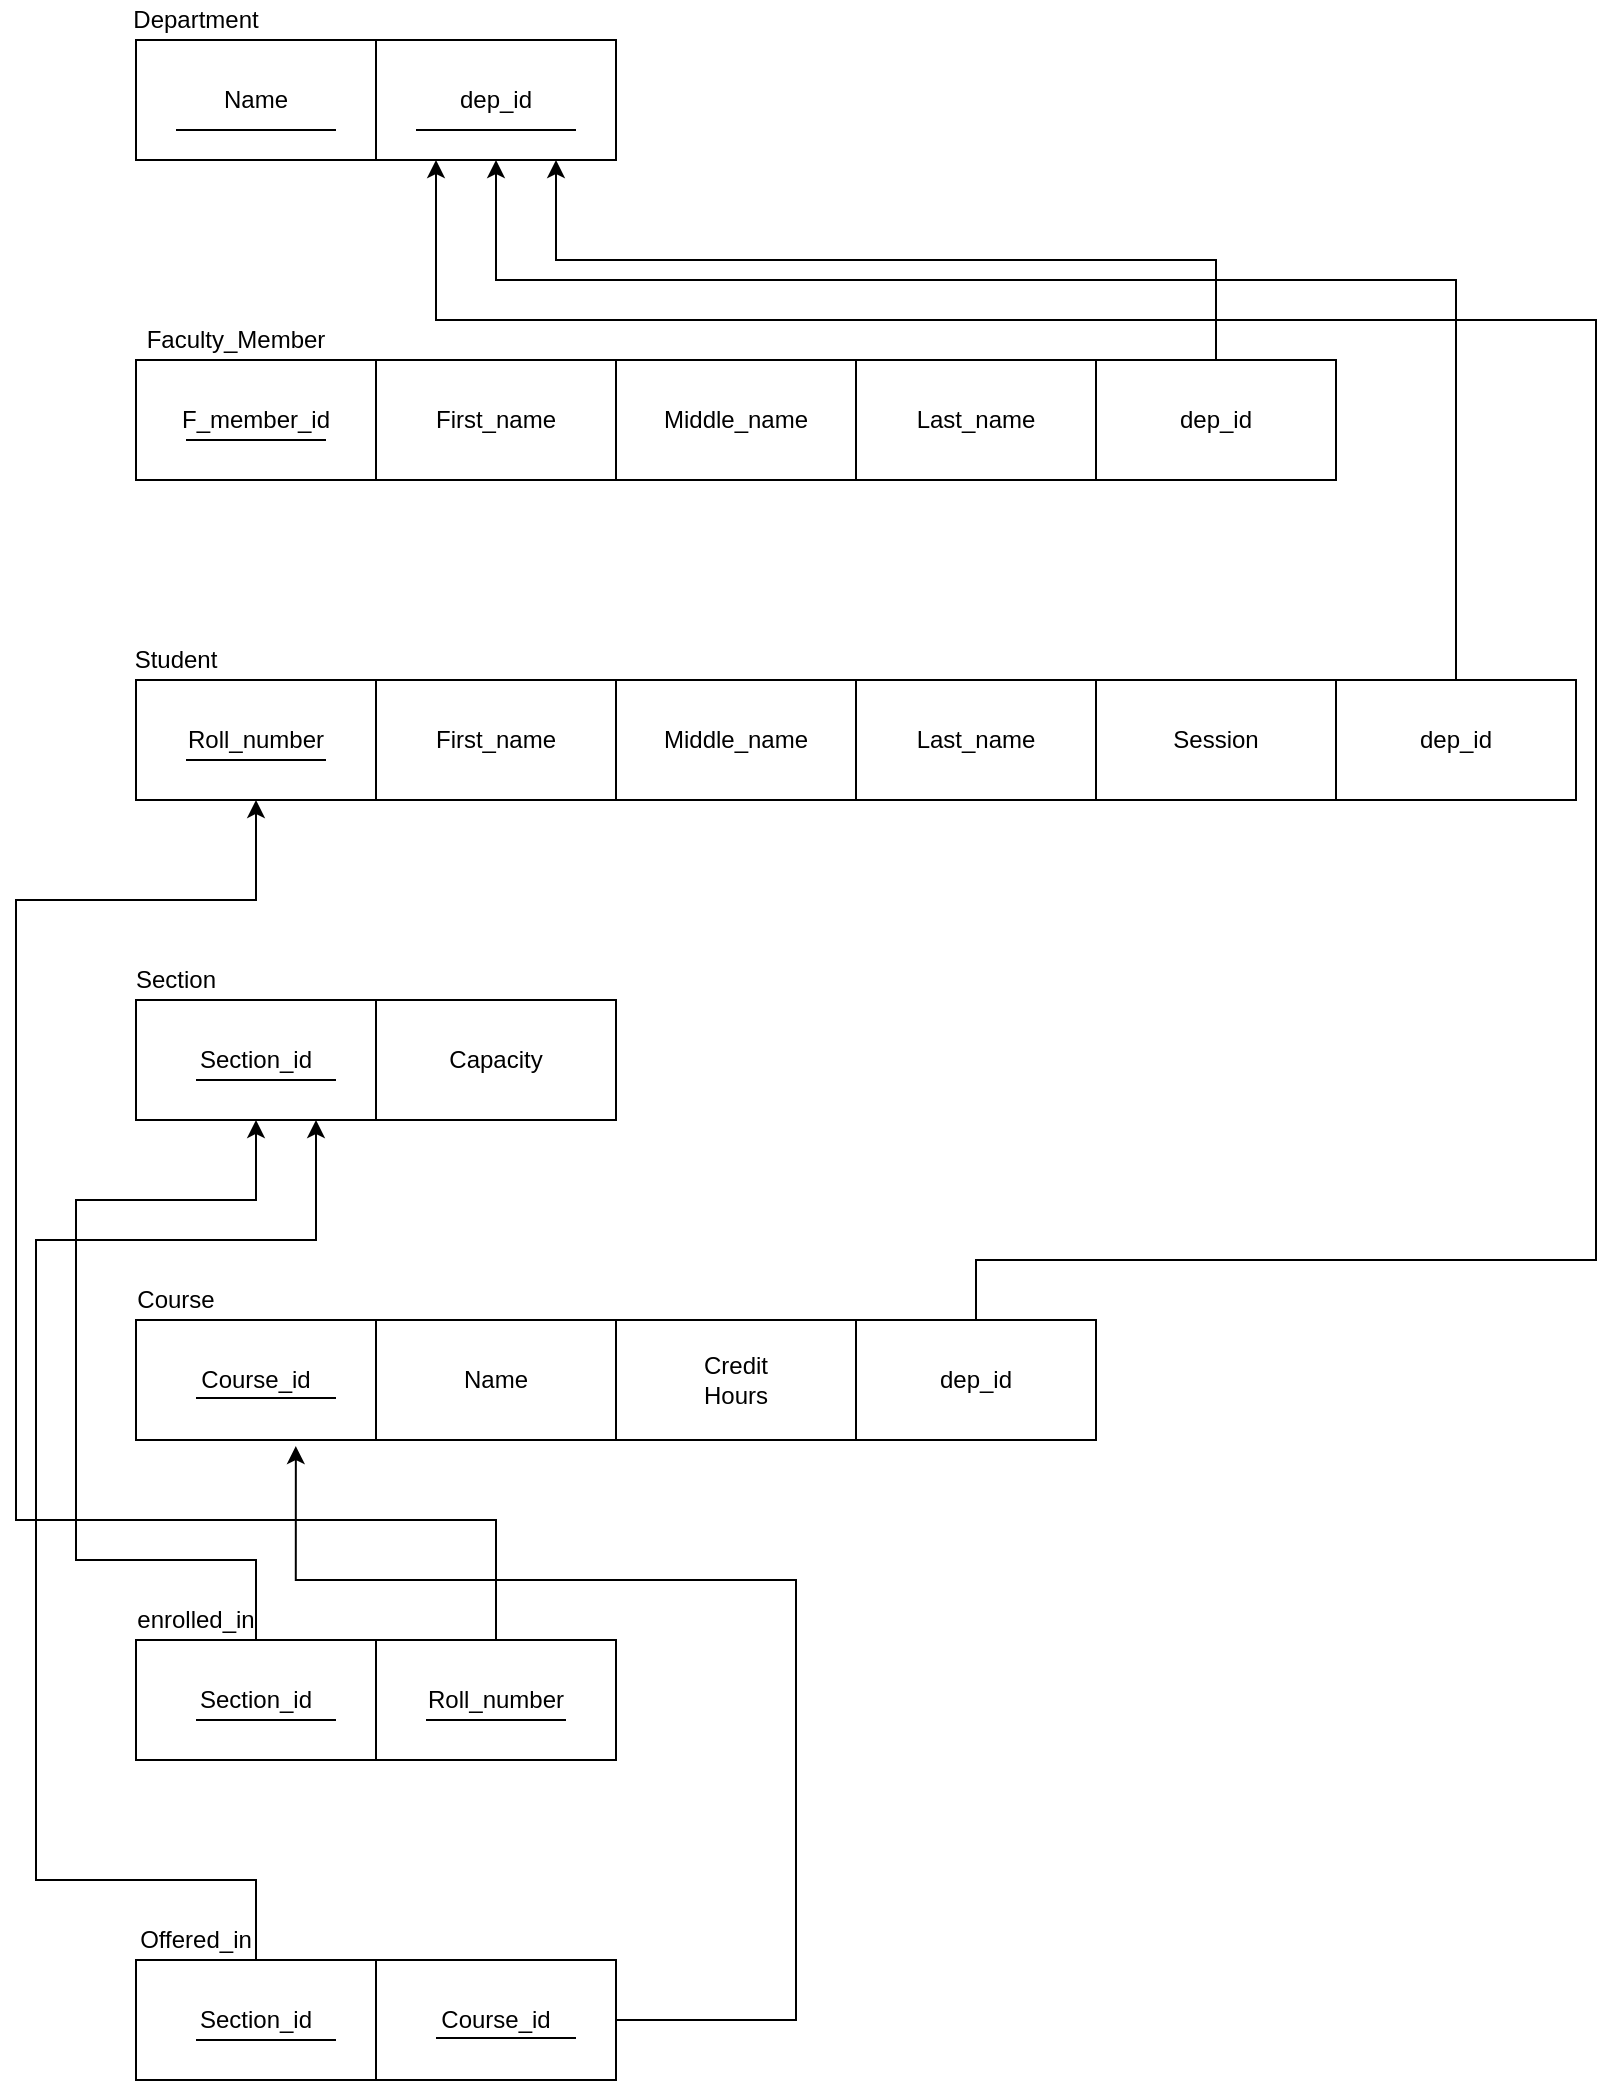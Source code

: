 <mxfile version="13.8.6" type="github">
  <diagram id="R2lEEEUBdFMjLlhIrx00" name="Page-1">
    <mxGraphModel dx="904" dy="413" grid="1" gridSize="10" guides="1" tooltips="1" connect="1" arrows="1" fold="1" page="1" pageScale="1" pageWidth="850" pageHeight="1100" math="0" shadow="0" extFonts="Permanent Marker^https://fonts.googleapis.com/css?family=Permanent+Marker">
      <root>
        <mxCell id="0" />
        <mxCell id="1" parent="0" />
        <mxCell id="VP4S1pkX_F0oo3JRPcs8-1" value="" style="rounded=0;whiteSpace=wrap;html=1;" parent="1" vertex="1">
          <mxGeometry x="160" y="120" width="120" height="60" as="geometry" />
        </mxCell>
        <mxCell id="VP4S1pkX_F0oo3JRPcs8-2" value="" style="rounded=0;whiteSpace=wrap;html=1;" parent="1" vertex="1">
          <mxGeometry x="280" y="120" width="120" height="60" as="geometry" />
        </mxCell>
        <mxCell id="VP4S1pkX_F0oo3JRPcs8-3" value="" style="rounded=0;whiteSpace=wrap;html=1;" parent="1" vertex="1">
          <mxGeometry x="280" y="280" width="120" height="60" as="geometry" />
        </mxCell>
        <mxCell id="VP4S1pkX_F0oo3JRPcs8-4" value="" style="rounded=0;whiteSpace=wrap;html=1;" parent="1" vertex="1">
          <mxGeometry x="160" y="280" width="120" height="60" as="geometry" />
        </mxCell>
        <mxCell id="VP4S1pkX_F0oo3JRPcs8-5" value="" style="rounded=0;whiteSpace=wrap;html=1;" parent="1" vertex="1">
          <mxGeometry x="400" y="280" width="120" height="60" as="geometry" />
        </mxCell>
        <mxCell id="VP4S1pkX_F0oo3JRPcs8-6" value="" style="rounded=0;whiteSpace=wrap;html=1;" parent="1" vertex="1">
          <mxGeometry x="520" y="280" width="120" height="60" as="geometry" />
        </mxCell>
        <mxCell id="kJa4N3SzeVfnvi3K9EXO-64" style="edgeStyle=orthogonalEdgeStyle;rounded=0;orthogonalLoop=1;jettySize=auto;html=1;exitX=0.5;exitY=0;exitDx=0;exitDy=0;entryX=0.75;entryY=1;entryDx=0;entryDy=0;" edge="1" parent="1" source="VP4S1pkX_F0oo3JRPcs8-7" target="VP4S1pkX_F0oo3JRPcs8-2">
          <mxGeometry relative="1" as="geometry" />
        </mxCell>
        <mxCell id="VP4S1pkX_F0oo3JRPcs8-7" value="" style="rounded=0;whiteSpace=wrap;html=1;" parent="1" vertex="1">
          <mxGeometry x="640" y="280" width="120" height="60" as="geometry" />
        </mxCell>
        <mxCell id="VP4S1pkX_F0oo3JRPcs8-8" value="" style="rounded=0;whiteSpace=wrap;html=1;" parent="1" vertex="1">
          <mxGeometry x="160" y="440" width="120" height="60" as="geometry" />
        </mxCell>
        <mxCell id="VP4S1pkX_F0oo3JRPcs8-9" value="" style="rounded=0;whiteSpace=wrap;html=1;" parent="1" vertex="1">
          <mxGeometry x="280" y="440" width="120" height="60" as="geometry" />
        </mxCell>
        <mxCell id="VP4S1pkX_F0oo3JRPcs8-10" value="" style="rounded=0;whiteSpace=wrap;html=1;" parent="1" vertex="1">
          <mxGeometry x="400" y="440" width="120" height="60" as="geometry" />
        </mxCell>
        <mxCell id="VP4S1pkX_F0oo3JRPcs8-11" value="" style="rounded=0;whiteSpace=wrap;html=1;" parent="1" vertex="1">
          <mxGeometry x="520" y="440" width="120" height="60" as="geometry" />
        </mxCell>
        <mxCell id="VP4S1pkX_F0oo3JRPcs8-12" value="" style="rounded=0;whiteSpace=wrap;html=1;" parent="1" vertex="1">
          <mxGeometry x="640" y="440" width="120" height="60" as="geometry" />
        </mxCell>
        <mxCell id="kJa4N3SzeVfnvi3K9EXO-65" style="edgeStyle=orthogonalEdgeStyle;rounded=0;orthogonalLoop=1;jettySize=auto;html=1;exitX=0.5;exitY=0;exitDx=0;exitDy=0;entryX=0.5;entryY=1;entryDx=0;entryDy=0;" edge="1" parent="1" source="VP4S1pkX_F0oo3JRPcs8-13" target="VP4S1pkX_F0oo3JRPcs8-2">
          <mxGeometry relative="1" as="geometry">
            <Array as="points">
              <mxPoint x="820" y="240" />
              <mxPoint x="340" y="240" />
            </Array>
          </mxGeometry>
        </mxCell>
        <mxCell id="VP4S1pkX_F0oo3JRPcs8-13" value="" style="rounded=0;whiteSpace=wrap;html=1;" parent="1" vertex="1">
          <mxGeometry x="760" y="440" width="120" height="60" as="geometry" />
        </mxCell>
        <mxCell id="VP4S1pkX_F0oo3JRPcs8-14" value="" style="rounded=0;whiteSpace=wrap;html=1;" parent="1" vertex="1">
          <mxGeometry x="160" y="600" width="120" height="60" as="geometry" />
        </mxCell>
        <mxCell id="VP4S1pkX_F0oo3JRPcs8-15" value="" style="rounded=0;whiteSpace=wrap;html=1;" parent="1" vertex="1">
          <mxGeometry x="280" y="600" width="120" height="60" as="geometry" />
        </mxCell>
        <mxCell id="VP4S1pkX_F0oo3JRPcs8-16" value="" style="rounded=0;whiteSpace=wrap;html=1;" parent="1" vertex="1">
          <mxGeometry x="160" y="760" width="120" height="60" as="geometry" />
        </mxCell>
        <mxCell id="kJa4N3SzeVfnvi3K9EXO-1" value="" style="rounded=0;whiteSpace=wrap;html=1;" vertex="1" parent="1">
          <mxGeometry x="280" y="760" width="120" height="60" as="geometry" />
        </mxCell>
        <mxCell id="kJa4N3SzeVfnvi3K9EXO-2" value="" style="rounded=0;whiteSpace=wrap;html=1;" vertex="1" parent="1">
          <mxGeometry x="400" y="760" width="120" height="60" as="geometry" />
        </mxCell>
        <mxCell id="kJa4N3SzeVfnvi3K9EXO-67" style="edgeStyle=orthogonalEdgeStyle;rounded=0;orthogonalLoop=1;jettySize=auto;html=1;exitX=0.5;exitY=0;exitDx=0;exitDy=0;entryX=0.25;entryY=1;entryDx=0;entryDy=0;" edge="1" parent="1" source="kJa4N3SzeVfnvi3K9EXO-3" target="VP4S1pkX_F0oo3JRPcs8-2">
          <mxGeometry relative="1" as="geometry">
            <Array as="points">
              <mxPoint x="580" y="730" />
              <mxPoint x="890" y="730" />
              <mxPoint x="890" y="260" />
              <mxPoint x="310" y="260" />
            </Array>
          </mxGeometry>
        </mxCell>
        <mxCell id="kJa4N3SzeVfnvi3K9EXO-3" value="" style="rounded=0;whiteSpace=wrap;html=1;" vertex="1" parent="1">
          <mxGeometry x="520" y="760" width="120" height="60" as="geometry" />
        </mxCell>
        <mxCell id="kJa4N3SzeVfnvi3K9EXO-9" value="Department" style="text;html=1;strokeColor=none;fillColor=none;align=center;verticalAlign=middle;whiteSpace=wrap;rounded=0;" vertex="1" parent="1">
          <mxGeometry x="170" y="100" width="40" height="20" as="geometry" />
        </mxCell>
        <mxCell id="kJa4N3SzeVfnvi3K9EXO-10" value="Name" style="text;html=1;strokeColor=none;fillColor=none;align=center;verticalAlign=middle;whiteSpace=wrap;rounded=0;" vertex="1" parent="1">
          <mxGeometry x="200" y="140" width="40" height="20" as="geometry" />
        </mxCell>
        <mxCell id="kJa4N3SzeVfnvi3K9EXO-11" value="dep_id" style="text;html=1;strokeColor=none;fillColor=none;align=center;verticalAlign=middle;whiteSpace=wrap;rounded=0;" vertex="1" parent="1">
          <mxGeometry x="320" y="140" width="40" height="20" as="geometry" />
        </mxCell>
        <mxCell id="kJa4N3SzeVfnvi3K9EXO-12" value="" style="endArrow=none;html=1;" edge="1" parent="1">
          <mxGeometry width="50" height="50" relative="1" as="geometry">
            <mxPoint x="180" y="165" as="sourcePoint" />
            <mxPoint x="260" y="165" as="targetPoint" />
            <Array as="points">
              <mxPoint x="220" y="165" />
            </Array>
          </mxGeometry>
        </mxCell>
        <mxCell id="kJa4N3SzeVfnvi3K9EXO-13" value="" style="endArrow=none;html=1;" edge="1" parent="1">
          <mxGeometry width="50" height="50" relative="1" as="geometry">
            <mxPoint x="300" y="165" as="sourcePoint" />
            <mxPoint x="380" y="165" as="targetPoint" />
          </mxGeometry>
        </mxCell>
        <mxCell id="kJa4N3SzeVfnvi3K9EXO-14" value="Faculty_Member" style="text;html=1;strokeColor=none;fillColor=none;align=center;verticalAlign=middle;whiteSpace=wrap;rounded=0;" vertex="1" parent="1">
          <mxGeometry x="190" y="260" width="40" height="20" as="geometry" />
        </mxCell>
        <mxCell id="kJa4N3SzeVfnvi3K9EXO-15" value="F_member_id" style="text;html=1;strokeColor=none;fillColor=none;align=center;verticalAlign=middle;whiteSpace=wrap;rounded=0;" vertex="1" parent="1">
          <mxGeometry x="200" y="300" width="40" height="20" as="geometry" />
        </mxCell>
        <mxCell id="kJa4N3SzeVfnvi3K9EXO-17" value="First_name" style="text;html=1;strokeColor=none;fillColor=none;align=center;verticalAlign=middle;whiteSpace=wrap;rounded=0;" vertex="1" parent="1">
          <mxGeometry x="320" y="300" width="40" height="20" as="geometry" />
        </mxCell>
        <mxCell id="kJa4N3SzeVfnvi3K9EXO-18" value="Middle_name" style="text;html=1;strokeColor=none;fillColor=none;align=center;verticalAlign=middle;whiteSpace=wrap;rounded=0;" vertex="1" parent="1">
          <mxGeometry x="440" y="300" width="40" height="20" as="geometry" />
        </mxCell>
        <mxCell id="kJa4N3SzeVfnvi3K9EXO-19" value="Last_name" style="text;html=1;strokeColor=none;fillColor=none;align=center;verticalAlign=middle;whiteSpace=wrap;rounded=0;" vertex="1" parent="1">
          <mxGeometry x="560" y="300" width="40" height="20" as="geometry" />
        </mxCell>
        <mxCell id="kJa4N3SzeVfnvi3K9EXO-20" value="dep_id" style="text;html=1;strokeColor=none;fillColor=none;align=center;verticalAlign=middle;whiteSpace=wrap;rounded=0;" vertex="1" parent="1">
          <mxGeometry x="680" y="300" width="40" height="20" as="geometry" />
        </mxCell>
        <mxCell id="kJa4N3SzeVfnvi3K9EXO-22" value="Middle_name" style="text;html=1;strokeColor=none;fillColor=none;align=center;verticalAlign=middle;whiteSpace=wrap;rounded=0;" vertex="1" parent="1">
          <mxGeometry x="440" y="460" width="40" height="20" as="geometry" />
        </mxCell>
        <mxCell id="kJa4N3SzeVfnvi3K9EXO-23" value="dep_id" style="text;html=1;strokeColor=none;fillColor=none;align=center;verticalAlign=middle;whiteSpace=wrap;rounded=0;" vertex="1" parent="1">
          <mxGeometry x="800" y="460" width="40" height="20" as="geometry" />
        </mxCell>
        <mxCell id="kJa4N3SzeVfnvi3K9EXO-24" value="Session" style="text;html=1;strokeColor=none;fillColor=none;align=center;verticalAlign=middle;whiteSpace=wrap;rounded=0;" vertex="1" parent="1">
          <mxGeometry x="680" y="460" width="40" height="20" as="geometry" />
        </mxCell>
        <mxCell id="kJa4N3SzeVfnvi3K9EXO-25" value="Last_name" style="text;html=1;strokeColor=none;fillColor=none;align=center;verticalAlign=middle;whiteSpace=wrap;rounded=0;" vertex="1" parent="1">
          <mxGeometry x="560" y="460" width="40" height="20" as="geometry" />
        </mxCell>
        <mxCell id="kJa4N3SzeVfnvi3K9EXO-26" value="First_name" style="text;html=1;strokeColor=none;fillColor=none;align=center;verticalAlign=middle;whiteSpace=wrap;rounded=0;" vertex="1" parent="1">
          <mxGeometry x="320" y="460" width="40" height="20" as="geometry" />
        </mxCell>
        <mxCell id="kJa4N3SzeVfnvi3K9EXO-27" value="Roll_number" style="text;html=1;strokeColor=none;fillColor=none;align=center;verticalAlign=middle;whiteSpace=wrap;rounded=0;" vertex="1" parent="1">
          <mxGeometry x="200" y="460" width="40" height="20" as="geometry" />
        </mxCell>
        <mxCell id="kJa4N3SzeVfnvi3K9EXO-28" value="Student" style="text;html=1;strokeColor=none;fillColor=none;align=center;verticalAlign=middle;whiteSpace=wrap;rounded=0;" vertex="1" parent="1">
          <mxGeometry x="160" y="420" width="40" height="20" as="geometry" />
        </mxCell>
        <mxCell id="kJa4N3SzeVfnvi3K9EXO-32" value="dep_id" style="text;html=1;strokeColor=none;fillColor=none;align=center;verticalAlign=middle;whiteSpace=wrap;rounded=0;" vertex="1" parent="1">
          <mxGeometry x="560" y="780" width="40" height="20" as="geometry" />
        </mxCell>
        <mxCell id="kJa4N3SzeVfnvi3K9EXO-33" value="Credit Hours" style="text;html=1;strokeColor=none;fillColor=none;align=center;verticalAlign=middle;whiteSpace=wrap;rounded=0;" vertex="1" parent="1">
          <mxGeometry x="440" y="780" width="40" height="20" as="geometry" />
        </mxCell>
        <mxCell id="kJa4N3SzeVfnvi3K9EXO-34" value="Name" style="text;html=1;strokeColor=none;fillColor=none;align=center;verticalAlign=middle;whiteSpace=wrap;rounded=0;" vertex="1" parent="1">
          <mxGeometry x="320" y="780" width="40" height="20" as="geometry" />
        </mxCell>
        <mxCell id="kJa4N3SzeVfnvi3K9EXO-35" value="Course_id" style="text;html=1;strokeColor=none;fillColor=none;align=center;verticalAlign=middle;whiteSpace=wrap;rounded=0;" vertex="1" parent="1">
          <mxGeometry x="200" y="780" width="40" height="20" as="geometry" />
        </mxCell>
        <mxCell id="kJa4N3SzeVfnvi3K9EXO-36" value="Capacity" style="text;html=1;strokeColor=none;fillColor=none;align=center;verticalAlign=middle;whiteSpace=wrap;rounded=0;" vertex="1" parent="1">
          <mxGeometry x="320" y="620" width="40" height="20" as="geometry" />
        </mxCell>
        <mxCell id="kJa4N3SzeVfnvi3K9EXO-37" value="Section_id" style="text;html=1;strokeColor=none;fillColor=none;align=center;verticalAlign=middle;whiteSpace=wrap;rounded=0;" vertex="1" parent="1">
          <mxGeometry x="200" y="620" width="40" height="20" as="geometry" />
        </mxCell>
        <mxCell id="kJa4N3SzeVfnvi3K9EXO-38" value="enrolled_in" style="text;html=1;strokeColor=none;fillColor=none;align=center;verticalAlign=middle;whiteSpace=wrap;rounded=0;" vertex="1" parent="1">
          <mxGeometry x="170" y="900" width="40" height="20" as="geometry" />
        </mxCell>
        <mxCell id="kJa4N3SzeVfnvi3K9EXO-39" value="Course" style="text;html=1;strokeColor=none;fillColor=none;align=center;verticalAlign=middle;whiteSpace=wrap;rounded=0;" vertex="1" parent="1">
          <mxGeometry x="160" y="740" width="40" height="20" as="geometry" />
        </mxCell>
        <mxCell id="kJa4N3SzeVfnvi3K9EXO-40" value="Section" style="text;html=1;strokeColor=none;fillColor=none;align=center;verticalAlign=middle;whiteSpace=wrap;rounded=0;" vertex="1" parent="1">
          <mxGeometry x="160" y="580" width="40" height="20" as="geometry" />
        </mxCell>
        <mxCell id="kJa4N3SzeVfnvi3K9EXO-43" value="" style="endArrow=none;html=1;" edge="1" parent="1">
          <mxGeometry width="50" height="50" relative="1" as="geometry">
            <mxPoint x="185" y="320" as="sourcePoint" />
            <mxPoint x="255" y="320" as="targetPoint" />
          </mxGeometry>
        </mxCell>
        <mxCell id="kJa4N3SzeVfnvi3K9EXO-44" value="" style="endArrow=none;html=1;" edge="1" parent="1">
          <mxGeometry width="50" height="50" relative="1" as="geometry">
            <mxPoint x="185" y="480" as="sourcePoint" />
            <mxPoint x="255" y="480" as="targetPoint" />
          </mxGeometry>
        </mxCell>
        <mxCell id="kJa4N3SzeVfnvi3K9EXO-45" value="" style="endArrow=none;html=1;" edge="1" parent="1">
          <mxGeometry width="50" height="50" relative="1" as="geometry">
            <mxPoint x="190" y="640" as="sourcePoint" />
            <mxPoint x="260" y="640" as="targetPoint" />
          </mxGeometry>
        </mxCell>
        <mxCell id="kJa4N3SzeVfnvi3K9EXO-46" value="" style="endArrow=none;html=1;" edge="1" parent="1">
          <mxGeometry width="50" height="50" relative="1" as="geometry">
            <mxPoint x="190" y="799" as="sourcePoint" />
            <mxPoint x="260" y="799" as="targetPoint" />
          </mxGeometry>
        </mxCell>
        <mxCell id="kJa4N3SzeVfnvi3K9EXO-68" style="edgeStyle=orthogonalEdgeStyle;rounded=0;orthogonalLoop=1;jettySize=auto;html=1;entryX=0.5;entryY=1;entryDx=0;entryDy=0;" edge="1" parent="1" source="kJa4N3SzeVfnvi3K9EXO-48" target="VP4S1pkX_F0oo3JRPcs8-14">
          <mxGeometry relative="1" as="geometry">
            <Array as="points">
              <mxPoint x="220" y="880" />
              <mxPoint x="130" y="880" />
              <mxPoint x="130" y="700" />
              <mxPoint x="220" y="700" />
            </Array>
          </mxGeometry>
        </mxCell>
        <mxCell id="kJa4N3SzeVfnvi3K9EXO-48" value="" style="rounded=0;whiteSpace=wrap;html=1;" vertex="1" parent="1">
          <mxGeometry x="160" y="920" width="120" height="60" as="geometry" />
        </mxCell>
        <mxCell id="kJa4N3SzeVfnvi3K9EXO-49" value="Section_id" style="text;html=1;strokeColor=none;fillColor=none;align=center;verticalAlign=middle;whiteSpace=wrap;rounded=0;" vertex="1" parent="1">
          <mxGeometry x="200" y="940" width="40" height="20" as="geometry" />
        </mxCell>
        <mxCell id="kJa4N3SzeVfnvi3K9EXO-50" value="" style="endArrow=none;html=1;" edge="1" parent="1">
          <mxGeometry width="50" height="50" relative="1" as="geometry">
            <mxPoint x="190" y="960" as="sourcePoint" />
            <mxPoint x="260" y="960" as="targetPoint" />
          </mxGeometry>
        </mxCell>
        <mxCell id="kJa4N3SzeVfnvi3K9EXO-71" style="edgeStyle=orthogonalEdgeStyle;rounded=0;orthogonalLoop=1;jettySize=auto;html=1;entryX=0.666;entryY=1.051;entryDx=0;entryDy=0;entryPerimeter=0;" edge="1" parent="1" source="kJa4N3SzeVfnvi3K9EXO-54" target="VP4S1pkX_F0oo3JRPcs8-16">
          <mxGeometry relative="1" as="geometry">
            <Array as="points">
              <mxPoint x="490" y="1110" />
              <mxPoint x="490" y="890" />
              <mxPoint x="240" y="890" />
            </Array>
          </mxGeometry>
        </mxCell>
        <mxCell id="kJa4N3SzeVfnvi3K9EXO-54" value="" style="rounded=0;whiteSpace=wrap;html=1;" vertex="1" parent="1">
          <mxGeometry x="280" y="1080" width="120" height="60" as="geometry" />
        </mxCell>
        <mxCell id="kJa4N3SzeVfnvi3K9EXO-55" value="Course_id" style="text;html=1;strokeColor=none;fillColor=none;align=center;verticalAlign=middle;whiteSpace=wrap;rounded=0;" vertex="1" parent="1">
          <mxGeometry x="320" y="1100" width="40" height="20" as="geometry" />
        </mxCell>
        <mxCell id="kJa4N3SzeVfnvi3K9EXO-56" value="" style="endArrow=none;html=1;" edge="1" parent="1">
          <mxGeometry width="50" height="50" relative="1" as="geometry">
            <mxPoint x="310" y="1119" as="sourcePoint" />
            <mxPoint x="380" y="1119" as="targetPoint" />
          </mxGeometry>
        </mxCell>
        <mxCell id="kJa4N3SzeVfnvi3K9EXO-70" style="edgeStyle=orthogonalEdgeStyle;rounded=0;orthogonalLoop=1;jettySize=auto;html=1;entryX=0.75;entryY=1;entryDx=0;entryDy=0;" edge="1" parent="1" source="kJa4N3SzeVfnvi3K9EXO-57" target="VP4S1pkX_F0oo3JRPcs8-14">
          <mxGeometry relative="1" as="geometry">
            <Array as="points">
              <mxPoint x="220" y="1040" />
              <mxPoint x="110" y="1040" />
              <mxPoint x="110" y="720" />
              <mxPoint x="250" y="720" />
            </Array>
          </mxGeometry>
        </mxCell>
        <mxCell id="kJa4N3SzeVfnvi3K9EXO-57" value="" style="rounded=0;whiteSpace=wrap;html=1;" vertex="1" parent="1">
          <mxGeometry x="160" y="1080" width="120" height="60" as="geometry" />
        </mxCell>
        <mxCell id="kJa4N3SzeVfnvi3K9EXO-58" value="Section_id" style="text;html=1;strokeColor=none;fillColor=none;align=center;verticalAlign=middle;whiteSpace=wrap;rounded=0;" vertex="1" parent="1">
          <mxGeometry x="200" y="1100" width="40" height="20" as="geometry" />
        </mxCell>
        <mxCell id="kJa4N3SzeVfnvi3K9EXO-59" value="" style="endArrow=none;html=1;" edge="1" parent="1">
          <mxGeometry width="50" height="50" relative="1" as="geometry">
            <mxPoint x="190" y="1120" as="sourcePoint" />
            <mxPoint x="260" y="1120" as="targetPoint" />
          </mxGeometry>
        </mxCell>
        <mxCell id="kJa4N3SzeVfnvi3K9EXO-60" value="Offered_in" style="text;html=1;strokeColor=none;fillColor=none;align=center;verticalAlign=middle;whiteSpace=wrap;rounded=0;" vertex="1" parent="1">
          <mxGeometry x="170" y="1060" width="40" height="20" as="geometry" />
        </mxCell>
        <mxCell id="kJa4N3SzeVfnvi3K9EXO-69" style="edgeStyle=orthogonalEdgeStyle;rounded=0;orthogonalLoop=1;jettySize=auto;html=1;entryX=0.5;entryY=1;entryDx=0;entryDy=0;" edge="1" parent="1" source="kJa4N3SzeVfnvi3K9EXO-61" target="VP4S1pkX_F0oo3JRPcs8-8">
          <mxGeometry relative="1" as="geometry">
            <Array as="points">
              <mxPoint x="340" y="860" />
              <mxPoint x="100" y="860" />
              <mxPoint x="100" y="550" />
              <mxPoint x="220" y="550" />
            </Array>
          </mxGeometry>
        </mxCell>
        <mxCell id="kJa4N3SzeVfnvi3K9EXO-61" value="" style="rounded=0;whiteSpace=wrap;html=1;" vertex="1" parent="1">
          <mxGeometry x="280" y="920" width="120" height="60" as="geometry" />
        </mxCell>
        <mxCell id="kJa4N3SzeVfnvi3K9EXO-62" value="Roll_number" style="text;html=1;strokeColor=none;fillColor=none;align=center;verticalAlign=middle;whiteSpace=wrap;rounded=0;" vertex="1" parent="1">
          <mxGeometry x="320" y="940" width="40" height="20" as="geometry" />
        </mxCell>
        <mxCell id="kJa4N3SzeVfnvi3K9EXO-63" value="" style="endArrow=none;html=1;" edge="1" parent="1">
          <mxGeometry width="50" height="50" relative="1" as="geometry">
            <mxPoint x="305" y="960" as="sourcePoint" />
            <mxPoint x="375" y="960" as="targetPoint" />
          </mxGeometry>
        </mxCell>
      </root>
    </mxGraphModel>
  </diagram>
</mxfile>
